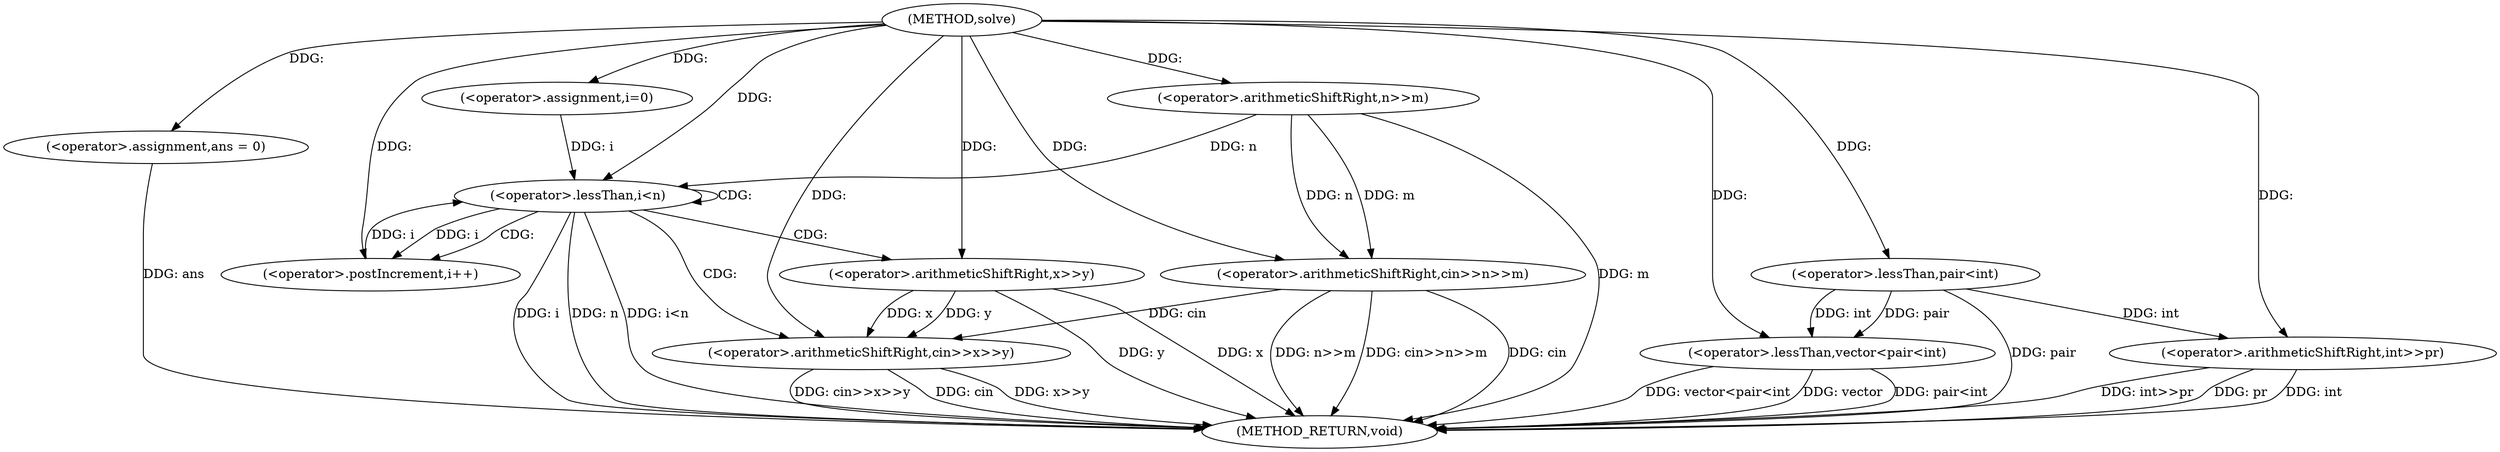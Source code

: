 digraph "solve" {  
"1000102" [label = "(METHOD,solve)" ]
"1000144" [label = "(METHOD_RETURN,void)" ]
"1000104" [label = "(<operator>.arithmeticShiftRight,cin>>n>>m)" ]
"1000141" [label = "(<operator>.assignment,ans = 0)" ]
"1000112" [label = "(<operator>.lessThan,vector<pair<int)" ]
"1000117" [label = "(<operator>.arithmeticShiftRight,int>>pr)" ]
"1000123" [label = "(<operator>.assignment,i=0)" ]
"1000126" [label = "(<operator>.lessThan,i<n)" ]
"1000129" [label = "(<operator>.postIncrement,i++)" ]
"1000106" [label = "(<operator>.arithmeticShiftRight,n>>m)" ]
"1000134" [label = "(<operator>.arithmeticShiftRight,cin>>x>>y)" ]
"1000114" [label = "(<operator>.lessThan,pair<int)" ]
"1000136" [label = "(<operator>.arithmeticShiftRight,x>>y)" ]
  "1000104" -> "1000144"  [ label = "DDG: cin"] 
  "1000104" -> "1000144"  [ label = "DDG: n>>m"] 
  "1000104" -> "1000144"  [ label = "DDG: cin>>n>>m"] 
  "1000112" -> "1000144"  [ label = "DDG: pair<int"] 
  "1000112" -> "1000144"  [ label = "DDG: vector<pair<int"] 
  "1000117" -> "1000144"  [ label = "DDG: int"] 
  "1000117" -> "1000144"  [ label = "DDG: int>>pr"] 
  "1000126" -> "1000144"  [ label = "DDG: i"] 
  "1000126" -> "1000144"  [ label = "DDG: n"] 
  "1000126" -> "1000144"  [ label = "DDG: i<n"] 
  "1000141" -> "1000144"  [ label = "DDG: ans"] 
  "1000134" -> "1000144"  [ label = "DDG: cin"] 
  "1000136" -> "1000144"  [ label = "DDG: x"] 
  "1000136" -> "1000144"  [ label = "DDG: y"] 
  "1000134" -> "1000144"  [ label = "DDG: x>>y"] 
  "1000134" -> "1000144"  [ label = "DDG: cin>>x>>y"] 
  "1000112" -> "1000144"  [ label = "DDG: vector"] 
  "1000106" -> "1000144"  [ label = "DDG: m"] 
  "1000114" -> "1000144"  [ label = "DDG: pair"] 
  "1000117" -> "1000144"  [ label = "DDG: pr"] 
  "1000102" -> "1000141"  [ label = "DDG: "] 
  "1000102" -> "1000104"  [ label = "DDG: "] 
  "1000106" -> "1000104"  [ label = "DDG: n"] 
  "1000106" -> "1000104"  [ label = "DDG: m"] 
  "1000102" -> "1000123"  [ label = "DDG: "] 
  "1000102" -> "1000106"  [ label = "DDG: "] 
  "1000102" -> "1000112"  [ label = "DDG: "] 
  "1000114" -> "1000112"  [ label = "DDG: pair"] 
  "1000114" -> "1000112"  [ label = "DDG: int"] 
  "1000114" -> "1000117"  [ label = "DDG: int"] 
  "1000102" -> "1000117"  [ label = "DDG: "] 
  "1000123" -> "1000126"  [ label = "DDG: i"] 
  "1000129" -> "1000126"  [ label = "DDG: i"] 
  "1000102" -> "1000126"  [ label = "DDG: "] 
  "1000106" -> "1000126"  [ label = "DDG: n"] 
  "1000126" -> "1000129"  [ label = "DDG: i"] 
  "1000102" -> "1000129"  [ label = "DDG: "] 
  "1000102" -> "1000114"  [ label = "DDG: "] 
  "1000104" -> "1000134"  [ label = "DDG: cin"] 
  "1000102" -> "1000134"  [ label = "DDG: "] 
  "1000136" -> "1000134"  [ label = "DDG: x"] 
  "1000136" -> "1000134"  [ label = "DDG: y"] 
  "1000102" -> "1000136"  [ label = "DDG: "] 
  "1000126" -> "1000129"  [ label = "CDG: "] 
  "1000126" -> "1000136"  [ label = "CDG: "] 
  "1000126" -> "1000134"  [ label = "CDG: "] 
  "1000126" -> "1000126"  [ label = "CDG: "] 
}
